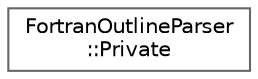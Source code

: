 digraph "Graphical Class Hierarchy"
{
 // INTERACTIVE_SVG=YES
 // LATEX_PDF_SIZE
  bgcolor="transparent";
  edge [fontname=Helvetica,fontsize=10,labelfontname=Helvetica,labelfontsize=10];
  node [fontname=Helvetica,fontsize=10,shape=box,height=0.2,width=0.4];
  rankdir="LR";
  Node0 [label="FortranOutlineParser\l::Private",height=0.2,width=0.4,color="grey40", fillcolor="white", style="filled",URL="$d5/dad/struct_fortran_outline_parser_1_1_private.html",tooltip=" "];
}
